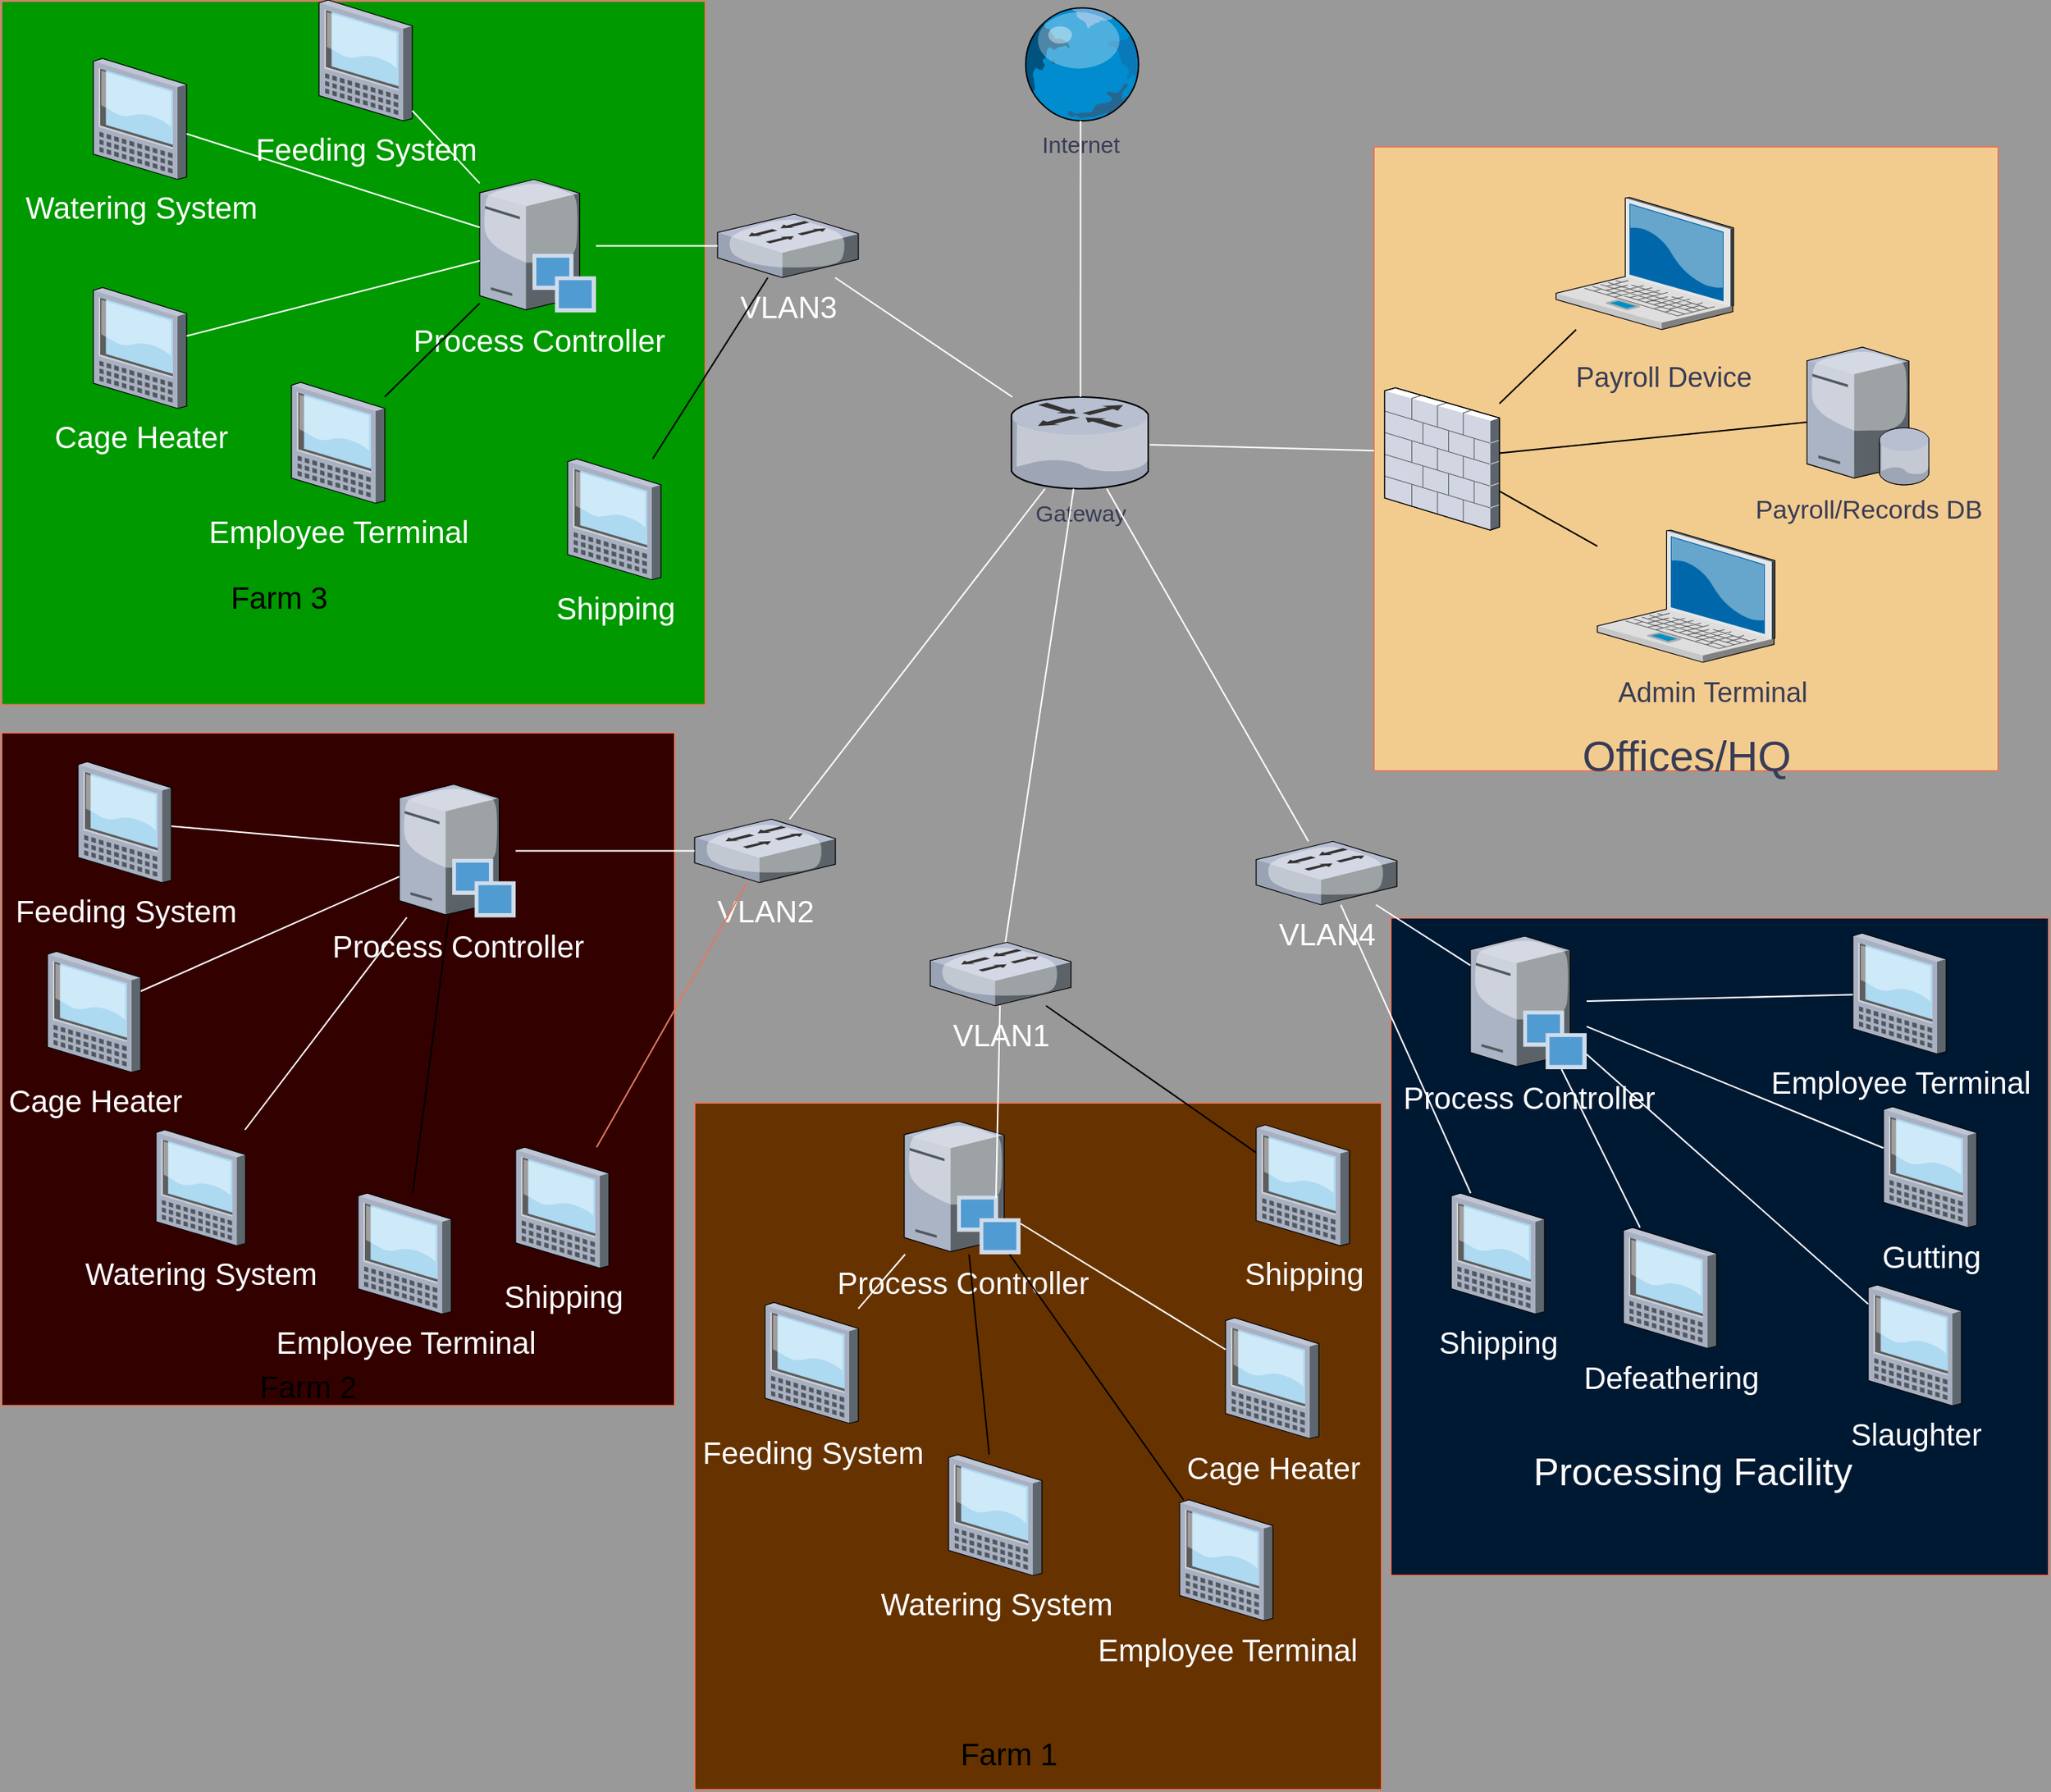 <mxfile version="22.0.0" type="device">
  <diagram name="Page-1" id="e3a06f82-3646-2815-327d-82caf3d4e204">
    <mxGraphModel dx="1434" dy="838" grid="1" gridSize="10" guides="1" tooltips="1" connect="1" arrows="1" fold="1" page="1" pageScale="1.5" pageWidth="1169" pageHeight="826" background="#999999" math="0" shadow="0">
      <root>
        <mxCell id="0" style=";html=1;" />
        <mxCell id="1" style=";html=1;" parent="0" />
        <mxCell id="nj1zuVq9aHBoUasXU_ic-1" value="&lt;div align=&quot;center&quot;&gt;&lt;font style=&quot;font-size: 15px;&quot;&gt;Internet&lt;/font&gt;&lt;/div&gt;" style="verticalLabelPosition=bottom;sketch=0;aspect=fixed;html=1;verticalAlign=top;strokeColor=none;align=center;outlineConnect=0;shape=mxgraph.citrix.globe;labelBackgroundColor=none;fillColor=#F2CC8F;fontColor=#393C56;" parent="1" vertex="1">
          <mxGeometry x="935.96" y="4" width="78.5" height="75" as="geometry" />
        </mxCell>
        <mxCell id="nj1zuVq9aHBoUasXU_ic-2" value="Gateway" style="verticalLabelPosition=bottom;sketch=0;aspect=fixed;html=1;verticalAlign=top;strokeColor=none;align=center;outlineConnect=0;shape=mxgraph.citrix.router;fontSize=15;labelBackgroundColor=none;fillColor=#F2CC8F;fontColor=#393C56;" parent="1" vertex="1">
          <mxGeometry x="930" y="259.5" width="90.41" height="60" as="geometry" />
        </mxCell>
        <mxCell id="nj1zuVq9aHBoUasXU_ic-4" value="" style="endArrow=none;html=1;rounded=0;labelBackgroundColor=none;strokeColor=#fefcfc;fontColor=default;" parent="1" source="nj1zuVq9aHBoUasXU_ic-1" target="nj1zuVq9aHBoUasXU_ic-2" edge="1">
          <mxGeometry width="50" height="50" relative="1" as="geometry">
            <mxPoint x="890" y="460" as="sourcePoint" />
            <mxPoint x="940" y="410" as="targetPoint" />
          </mxGeometry>
        </mxCell>
        <mxCell id="nj1zuVq9aHBoUasXU_ic-5" value="" style="whiteSpace=wrap;html=1;aspect=fixed;strokeColor=#E07A5F;fontColor=#393C56;fillColor=#F2CC8F;fontSize=24;" parent="1" vertex="1">
          <mxGeometry x="1167" y="96" width="408" height="408" as="geometry" />
        </mxCell>
        <mxCell id="nj1zuVq9aHBoUasXU_ic-7" value="Offices/HQ" style="text;html=1;align=center;verticalAlign=middle;resizable=0;points=[];autosize=1;strokeColor=none;fillColor=none;fontColor=#393C56;fontSize=28;" parent="1" vertex="1">
          <mxGeometry x="1291" y="469" width="160" height="50" as="geometry" />
        </mxCell>
        <mxCell id="nj1zuVq9aHBoUasXU_ic-8" value="" style="verticalLabelPosition=bottom;sketch=0;aspect=fixed;html=1;verticalAlign=top;strokeColor=none;align=center;outlineConnect=0;shape=mxgraph.citrix.laptop_2;fontColor=#393C56;fillColor=#F2CC8F;" parent="1" vertex="1">
          <mxGeometry x="1286" y="129" width="116" height="86.5" as="geometry" />
        </mxCell>
        <mxCell id="nj1zuVq9aHBoUasXU_ic-10" value="&lt;font style=&quot;font-size: 18px;&quot;&gt;Payroll Device&lt;br&gt;&lt;/font&gt;" style="text;html=1;align=center;verticalAlign=middle;resizable=0;points=[];autosize=1;strokeColor=none;fillColor=none;fontColor=#393C56;" parent="1" vertex="1">
          <mxGeometry x="1286" y="227" width="140" height="40" as="geometry" />
        </mxCell>
        <mxCell id="nj1zuVq9aHBoUasXU_ic-11" value="" style="verticalLabelPosition=bottom;sketch=0;aspect=fixed;html=1;verticalAlign=top;strokeColor=none;align=center;outlineConnect=0;shape=mxgraph.citrix.laptop_2;fontColor=#393C56;fillColor=#F2CC8F;" parent="1" vertex="1">
          <mxGeometry x="1313" y="346.5" width="116" height="86.5" as="geometry" />
        </mxCell>
        <mxCell id="nj1zuVq9aHBoUasXU_ic-12" value="&lt;font style=&quot;font-size: 18px;&quot;&gt;Admin Terminal&lt;br&gt;&lt;/font&gt;" style="text;html=1;align=center;verticalAlign=middle;resizable=0;points=[];autosize=1;strokeColor=none;fillColor=none;fontColor=#393C56;" parent="1" vertex="1">
          <mxGeometry x="1313" y="433" width="150" height="40" as="geometry" />
        </mxCell>
        <mxCell id="nj1zuVq9aHBoUasXU_ic-13" value="" style="verticalLabelPosition=bottom;sketch=0;aspect=fixed;html=1;verticalAlign=top;strokeColor=none;align=center;outlineConnect=0;shape=mxgraph.citrix.firewall;fontColor=#393C56;fillColor=#F2CC8F;" parent="1" vertex="1">
          <mxGeometry x="1174" y="253.5" width="75" height="93" as="geometry" />
        </mxCell>
        <mxCell id="nj1zuVq9aHBoUasXU_ic-14" value="Payroll/Records DB" style="verticalLabelPosition=bottom;sketch=0;aspect=fixed;html=1;verticalAlign=top;strokeColor=none;align=center;outlineConnect=0;shape=mxgraph.citrix.database_server;fontColor=#393C56;fillColor=#F2CC8F;fontSize=17;" parent="1" vertex="1">
          <mxGeometry x="1450" y="227" width="80" height="90" as="geometry" />
        </mxCell>
        <mxCell id="nj1zuVq9aHBoUasXU_ic-17" value="" style="endArrow=none;html=1;rounded=0;strokeColor=#000000;fontColor=#393C56;fillColor=#F2CC8F;" parent="1" source="nj1zuVq9aHBoUasXU_ic-13" target="nj1zuVq9aHBoUasXU_ic-8" edge="1">
          <mxGeometry width="50" height="50" relative="1" as="geometry">
            <mxPoint x="1330" y="-50" as="sourcePoint" />
            <mxPoint x="1500" y="-10" as="targetPoint" />
            <Array as="points" />
          </mxGeometry>
        </mxCell>
        <mxCell id="nj1zuVq9aHBoUasXU_ic-19" value="" style="endArrow=none;html=1;rounded=0;strokeColor=#000000;fontColor=#393C56;fillColor=#F2CC8F;" parent="1" source="nj1zuVq9aHBoUasXU_ic-11" target="nj1zuVq9aHBoUasXU_ic-13" edge="1">
          <mxGeometry width="50" height="50" relative="1" as="geometry">
            <mxPoint x="1360" y="340" as="sourcePoint" />
            <mxPoint x="1410" y="290" as="targetPoint" />
          </mxGeometry>
        </mxCell>
        <mxCell id="nj1zuVq9aHBoUasXU_ic-20" value="" style="endArrow=none;html=1;rounded=0;strokeColor=#000000;fontColor=#393C56;fillColor=#F2CC8F;" parent="1" source="nj1zuVq9aHBoUasXU_ic-13" target="nj1zuVq9aHBoUasXU_ic-14" edge="1">
          <mxGeometry width="50" height="50" relative="1" as="geometry">
            <mxPoint x="1500" y="320" as="sourcePoint" />
            <mxPoint x="1550" y="270" as="targetPoint" />
          </mxGeometry>
        </mxCell>
        <mxCell id="nj1zuVq9aHBoUasXU_ic-23" value="" style="endArrow=none;html=1;rounded=0;strokeColor=#fdfdfd;fontColor=#393C56;fillColor=#F2CC8F;" parent="1" source="nj1zuVq9aHBoUasXU_ic-2" target="nj1zuVq9aHBoUasXU_ic-5" edge="1">
          <mxGeometry width="50" height="50" relative="1" as="geometry">
            <mxPoint x="990" y="350" as="sourcePoint" />
            <mxPoint x="1170" y="240" as="targetPoint" />
          </mxGeometry>
        </mxCell>
        <mxCell id="nj1zuVq9aHBoUasXU_ic-25" value="" style="whiteSpace=wrap;html=1;aspect=fixed;strokeColor=#E07A5F;fontColor=#393C56;fillColor=#330000;" parent="1" vertex="1">
          <mxGeometry x="270" y="479" width="440" height="440" as="geometry" />
        </mxCell>
        <mxCell id="nj1zuVq9aHBoUasXU_ic-26" value="" style="whiteSpace=wrap;html=1;aspect=fixed;strokeColor=#E07A5F;fontColor=#393C56;fillColor=#663300;" parent="1" vertex="1">
          <mxGeometry x="723" y="721" width="449" height="449" as="geometry" />
        </mxCell>
        <mxCell id="nj1zuVq9aHBoUasXU_ic-27" value="" style="whiteSpace=wrap;html=1;aspect=fixed;strokeColor=#E07A5F;fontColor=#393C56;fillColor=#009900;" parent="1" vertex="1">
          <mxGeometry x="270" y="0.75" width="460" height="460" as="geometry" />
        </mxCell>
        <mxCell id="nj1zuVq9aHBoUasXU_ic-29" value="Process Controller" style="verticalLabelPosition=bottom;sketch=0;aspect=fixed;html=1;verticalAlign=top;strokeColor=none;align=center;outlineConnect=0;shape=mxgraph.citrix.provisioning_server;fontColor=#fdfdfd;fillColor=#F2CC8F;fontSize=20;" parent="1" vertex="1">
          <mxGeometry x="582.5" y="117.25" width="76" height="87" as="geometry" />
        </mxCell>
        <mxCell id="nj1zuVq9aHBoUasXU_ic-33" value="Process Controller" style="verticalLabelPosition=bottom;sketch=0;aspect=fixed;html=1;verticalAlign=top;strokeColor=none;align=center;outlineConnect=0;shape=mxgraph.citrix.provisioning_server;fontColor=#ffffff;fillColor=#F2CC8F;fontSize=20;" parent="1" vertex="1">
          <mxGeometry x="530" y="512.75" width="76" height="87" as="geometry" />
        </mxCell>
        <mxCell id="nj1zuVq9aHBoUasXU_ic-34" value="Process Controller" style="verticalLabelPosition=bottom;sketch=0;aspect=fixed;html=1;verticalAlign=top;strokeColor=none;align=center;outlineConnect=0;shape=mxgraph.citrix.provisioning_server;fontColor=#fbfbfd;fillColor=#F2CC8F;fontSize=20;" parent="1" vertex="1">
          <mxGeometry x="860" y="733" width="76" height="87" as="geometry" />
        </mxCell>
        <mxCell id="nj1zuVq9aHBoUasXU_ic-35" value="Feeding System" style="verticalLabelPosition=bottom;sketch=0;aspect=fixed;html=1;verticalAlign=top;strokeColor=none;align=center;outlineConnect=0;shape=mxgraph.citrix.tablet_1;fontColor=#fefefe;fillColor=#F2CC8F;fontSize=20;" parent="1" vertex="1">
          <mxGeometry x="477.5" width="61" height="79" as="geometry" />
        </mxCell>
        <mxCell id="nj1zuVq9aHBoUasXU_ic-40" value="Feeding System" style="verticalLabelPosition=bottom;sketch=0;aspect=fixed;html=1;verticalAlign=top;strokeColor=none;align=center;outlineConnect=0;shape=mxgraph.citrix.tablet_1;fontColor=#fefefe;fillColor=#F2CC8F;fontSize=20;" parent="1" vertex="1">
          <mxGeometry x="320" y="498" width="61" height="79" as="geometry" />
        </mxCell>
        <mxCell id="nj1zuVq9aHBoUasXU_ic-41" value="Feeding System" style="verticalLabelPosition=bottom;sketch=0;aspect=fixed;html=1;verticalAlign=top;strokeColor=none;align=center;outlineConnect=0;shape=mxgraph.citrix.tablet_1;fontColor=#fefefe;fillColor=#F2CC8F;fontSize=20;" parent="1" vertex="1">
          <mxGeometry x="769" y="851.5" width="61" height="79" as="geometry" />
        </mxCell>
        <mxCell id="nj1zuVq9aHBoUasXU_ic-42" value="Cage Heater" style="verticalLabelPosition=bottom;sketch=0;aspect=fixed;html=1;verticalAlign=top;strokeColor=none;align=center;outlineConnect=0;shape=mxgraph.citrix.tablet_1;fontColor=#fefefe;fillColor=#F2CC8F;fontSize=20;" parent="1" vertex="1">
          <mxGeometry x="1070" y="861.5" width="61" height="79" as="geometry" />
        </mxCell>
        <mxCell id="nj1zuVq9aHBoUasXU_ic-43" value="Cage Heater" style="verticalLabelPosition=bottom;sketch=0;aspect=fixed;html=1;verticalAlign=top;strokeColor=none;align=center;outlineConnect=0;shape=mxgraph.citrix.tablet_1;fontColor=#ffffff;fillColor=#F2CC8F;fontSize=20;" parent="1" vertex="1">
          <mxGeometry x="300" y="622" width="61" height="79" as="geometry" />
        </mxCell>
        <mxCell id="nj1zuVq9aHBoUasXU_ic-44" value="Cage Heater" style="verticalLabelPosition=bottom;sketch=0;aspect=fixed;html=1;verticalAlign=top;strokeColor=none;align=center;outlineConnect=0;shape=mxgraph.citrix.tablet_1;fontColor=#fdfdfd;fillColor=#F2CC8F;fontSize=20;" parent="1" vertex="1">
          <mxGeometry x="330" y="188" width="61" height="79" as="geometry" />
        </mxCell>
        <mxCell id="nj1zuVq9aHBoUasXU_ic-45" value="VLAN1" style="verticalLabelPosition=bottom;sketch=0;aspect=fixed;html=1;verticalAlign=top;strokeColor=none;align=center;outlineConnect=0;shape=mxgraph.citrix.switch;fontColor=#ffffff;fillColor=#F2CC8F;fontSize=20;" parent="1" vertex="1">
          <mxGeometry x="877" y="616" width="92" height="41.5" as="geometry" />
        </mxCell>
        <mxCell id="nj1zuVq9aHBoUasXU_ic-46" value="VLAN2" style="verticalLabelPosition=bottom;sketch=0;aspect=fixed;html=1;verticalAlign=top;strokeColor=none;align=center;outlineConnect=0;shape=mxgraph.citrix.switch;fontColor=#ffffff;fillColor=#F2CC8F;fontSize=20;" parent="1" vertex="1">
          <mxGeometry x="723" y="535.5" width="92" height="41.5" as="geometry" />
        </mxCell>
        <mxCell id="nj1zuVq9aHBoUasXU_ic-47" value="VLAN3" style="verticalLabelPosition=bottom;sketch=0;aspect=fixed;html=1;verticalAlign=top;strokeColor=none;align=center;outlineConnect=0;shape=mxgraph.citrix.switch;fontColor=#ffffff;fillColor=#F2CC8F;fontSize=20;" parent="1" vertex="1">
          <mxGeometry x="738" y="140" width="92" height="41.5" as="geometry" />
        </mxCell>
        <mxCell id="nj1zuVq9aHBoUasXU_ic-48" value="" style="endArrow=none;html=1;rounded=0;strokeColor=#E07A5F;fontColor=#393C56;fillColor=#F2CC8F;" parent="1" source="7Q5XvUcjvsNUZzwOba1r-24" target="nj1zuVq9aHBoUasXU_ic-46" edge="1">
          <mxGeometry width="50" height="50" relative="1" as="geometry">
            <mxPoint x="580" y="670" as="sourcePoint" />
            <mxPoint x="680" y="770" as="targetPoint" />
          </mxGeometry>
        </mxCell>
        <mxCell id="nj1zuVq9aHBoUasXU_ic-49" value="" style="endArrow=none;html=1;rounded=0;strokeColor=#FFFFFF;fontColor=#ffffff;fillColor=#F2CC8F;exitX=0.789;exitY=0.575;exitDx=0;exitDy=0;exitPerimeter=0;" parent="1" source="nj1zuVq9aHBoUasXU_ic-34" target="nj1zuVq9aHBoUasXU_ic-45" edge="1">
          <mxGeometry width="50" height="50" relative="1" as="geometry">
            <mxPoint x="556" y="1029.25" as="sourcePoint" />
            <mxPoint x="606" y="979.25" as="targetPoint" />
          </mxGeometry>
        </mxCell>
        <mxCell id="nj1zuVq9aHBoUasXU_ic-50" value="" style="whiteSpace=wrap;html=1;aspect=fixed;strokeColor=#E07A5F;fontColor=#393C56;fillColor=#001933;fontSize=27;" parent="1" vertex="1">
          <mxGeometry x="1178" y="600" width="430" height="430" as="geometry" />
        </mxCell>
        <mxCell id="nj1zuVq9aHBoUasXU_ic-51" value="&lt;font color=&quot;#ffffff&quot;&gt;Processing Facility&lt;/font&gt;" style="text;html=1;align=center;verticalAlign=middle;resizable=0;points=[];autosize=1;strokeColor=none;fillColor=none;fontColor=#393C56;fontSize=25;" parent="1" vertex="1">
          <mxGeometry x="1260" y="940.5" width="230" height="40" as="geometry" />
        </mxCell>
        <mxCell id="nj1zuVq9aHBoUasXU_ic-52" value="" style="endArrow=none;html=1;rounded=0;strokeColor=#FFFFFF;fontColor=#ffffff;fillColor=#F2CC8F;" parent="1" target="nj1zuVq9aHBoUasXU_ic-46" edge="1" source="nj1zuVq9aHBoUasXU_ic-33">
          <mxGeometry width="50" height="50" relative="1" as="geometry">
            <mxPoint x="540" y="558.5" as="sourcePoint" />
            <mxPoint x="620" y="564.5" as="targetPoint" />
          </mxGeometry>
        </mxCell>
        <mxCell id="nj1zuVq9aHBoUasXU_ic-53" value="" style="endArrow=none;html=1;rounded=0;strokeColor=#FFFFFF;fontColor=#ffffff;fillColor=#F2CC8F;" parent="1" source="nj1zuVq9aHBoUasXU_ic-29" target="nj1zuVq9aHBoUasXU_ic-47" edge="1">
          <mxGeometry width="50" height="50" relative="1" as="geometry">
            <mxPoint x="546" y="185.5" as="sourcePoint" />
            <mxPoint x="626" y="191.5" as="targetPoint" />
          </mxGeometry>
        </mxCell>
        <mxCell id="nj1zuVq9aHBoUasXU_ic-54" value="" style="endArrow=none;html=1;rounded=0;strokeColor=#FFFFFF;fontColor=#ffffff;fillColor=#F2CC8F;" parent="1" source="nj1zuVq9aHBoUasXU_ic-35" target="nj1zuVq9aHBoUasXU_ic-29" edge="1">
          <mxGeometry width="50" height="50" relative="1" as="geometry">
            <mxPoint x="390" y="140" as="sourcePoint" />
            <mxPoint x="470" y="146" as="targetPoint" />
          </mxGeometry>
        </mxCell>
        <mxCell id="nj1zuVq9aHBoUasXU_ic-55" value="" style="endArrow=none;html=1;rounded=0;strokeColor=#FFFFFF;fontColor=#ffffff;fillColor=#F2CC8F;" parent="1" source="nj1zuVq9aHBoUasXU_ic-44" target="nj1zuVq9aHBoUasXU_ic-29" edge="1">
          <mxGeometry width="50" height="50" relative="1" as="geometry">
            <mxPoint x="381" y="240" as="sourcePoint" />
            <mxPoint x="461" y="246" as="targetPoint" />
          </mxGeometry>
        </mxCell>
        <mxCell id="nj1zuVq9aHBoUasXU_ic-56" value="" style="endArrow=none;html=1;rounded=0;strokeColor=#FFFFFF;fontColor=#ffffff;fillColor=#F2CC8F;" parent="1" source="nj1zuVq9aHBoUasXU_ic-46" target="nj1zuVq9aHBoUasXU_ic-2" edge="1">
          <mxGeometry width="50" height="50" relative="1" as="geometry">
            <mxPoint x="712" y="470" as="sourcePoint" />
            <mxPoint x="792" y="476" as="targetPoint" />
          </mxGeometry>
        </mxCell>
        <mxCell id="nj1zuVq9aHBoUasXU_ic-57" value="" style="endArrow=none;html=1;rounded=0;strokeColor=#FFFFFF;fontColor=#ffffff;fillColor=#F2CC8F;" parent="1" source="nj1zuVq9aHBoUasXU_ic-47" target="nj1zuVq9aHBoUasXU_ic-2" edge="1">
          <mxGeometry width="50" height="50" relative="1" as="geometry">
            <mxPoint x="720" y="264" as="sourcePoint" />
            <mxPoint x="800" y="270" as="targetPoint" />
          </mxGeometry>
        </mxCell>
        <mxCell id="nj1zuVq9aHBoUasXU_ic-58" value="" style="endArrow=none;html=1;rounded=0;strokeColor=#FFFFFF;fontColor=#ffffff;fillColor=#F2CC8F;" parent="1" source="nj1zuVq9aHBoUasXU_ic-40" target="nj1zuVq9aHBoUasXU_ic-33" edge="1">
          <mxGeometry width="50" height="50" relative="1" as="geometry">
            <mxPoint x="390" y="500" as="sourcePoint" />
            <mxPoint x="470" y="506" as="targetPoint" />
          </mxGeometry>
        </mxCell>
        <mxCell id="nj1zuVq9aHBoUasXU_ic-59" value="" style="endArrow=none;html=1;rounded=0;strokeColor=#FFFFFF;fontColor=#ffffff;fillColor=#F2CC8F;" parent="1" source="nj1zuVq9aHBoUasXU_ic-43" target="nj1zuVq9aHBoUasXU_ic-33" edge="1">
          <mxGeometry width="50" height="50" relative="1" as="geometry">
            <mxPoint x="381" y="620" as="sourcePoint" />
            <mxPoint x="461" y="626" as="targetPoint" />
          </mxGeometry>
        </mxCell>
        <mxCell id="nj1zuVq9aHBoUasXU_ic-60" value="" style="endArrow=none;html=1;rounded=0;strokeColor=#FFFFFF;fontColor=#ffffff;fillColor=#F2CC8F;" parent="1" source="nj1zuVq9aHBoUasXU_ic-41" target="nj1zuVq9aHBoUasXU_ic-34" edge="1">
          <mxGeometry width="50" height="50" relative="1" as="geometry">
            <mxPoint x="381" y="934" as="sourcePoint" />
            <mxPoint x="461" y="940" as="targetPoint" />
          </mxGeometry>
        </mxCell>
        <mxCell id="nj1zuVq9aHBoUasXU_ic-61" value="" style="endArrow=none;html=1;rounded=0;strokeColor=#FFFFFF;fontColor=#ffffff;fillColor=#F2CC8F;" parent="1" source="nj1zuVq9aHBoUasXU_ic-42" target="nj1zuVq9aHBoUasXU_ic-34" edge="1">
          <mxGeometry width="50" height="50" relative="1" as="geometry">
            <mxPoint x="381" y="1027" as="sourcePoint" />
            <mxPoint x="461" y="1033" as="targetPoint" />
          </mxGeometry>
        </mxCell>
        <mxCell id="nj1zuVq9aHBoUasXU_ic-62" value="" style="endArrow=none;html=1;rounded=0;strokeColor=#FFFFFF;fontColor=#ffffff;fillColor=#F2CC8F;" parent="1" source="nj1zuVq9aHBoUasXU_ic-45" target="nj1zuVq9aHBoUasXU_ic-2" edge="1">
          <mxGeometry width="50" height="50" relative="1" as="geometry">
            <mxPoint x="650" y="960" as="sourcePoint" />
            <mxPoint x="730" y="966" as="targetPoint" />
          </mxGeometry>
        </mxCell>
        <mxCell id="7Q5XvUcjvsNUZzwOba1r-5" value="Employee Terminal" style="verticalLabelPosition=bottom;sketch=0;aspect=fixed;html=1;verticalAlign=top;strokeColor=none;align=center;outlineConnect=0;shape=mxgraph.citrix.tablet_1;fontColor=#ffffff;fillColor=#F2CC8F;fontSize=20;" parent="1" vertex="1">
          <mxGeometry x="503" y="780" width="61" height="79" as="geometry" />
        </mxCell>
        <mxCell id="7Q5XvUcjvsNUZzwOba1r-6" value="" style="endArrow=none;html=1;rounded=0;" parent="1" source="7Q5XvUcjvsNUZzwOba1r-5" target="nj1zuVq9aHBoUasXU_ic-33" edge="1">
          <mxGeometry width="50" height="50" relative="1" as="geometry">
            <mxPoint x="930" y="680" as="sourcePoint" />
            <mxPoint x="980" y="630" as="targetPoint" />
          </mxGeometry>
        </mxCell>
        <mxCell id="7Q5XvUcjvsNUZzwOba1r-7" value="Employee Terminal" style="verticalLabelPosition=bottom;sketch=0;aspect=fixed;html=1;verticalAlign=top;strokeColor=none;align=center;outlineConnect=0;shape=mxgraph.citrix.tablet_1;fontColor=#ffffff;fillColor=#F2CC8F;fontSize=20;" parent="1" vertex="1">
          <mxGeometry x="459.5" y="250" width="61" height="79" as="geometry" />
        </mxCell>
        <mxCell id="7Q5XvUcjvsNUZzwOba1r-8" value="Employee Terminal" style="verticalLabelPosition=bottom;sketch=0;aspect=fixed;html=1;verticalAlign=top;strokeColor=none;align=center;outlineConnect=0;shape=mxgraph.citrix.tablet_1;fontColor=#ffffff;fillColor=#F2CC8F;fontSize=20;" parent="1" vertex="1">
          <mxGeometry x="1040" y="980.5" width="61" height="79" as="geometry" />
        </mxCell>
        <mxCell id="7Q5XvUcjvsNUZzwOba1r-9" value="" style="endArrow=none;html=1;rounded=0;" parent="1" source="7Q5XvUcjvsNUZzwOba1r-8" target="nj1zuVq9aHBoUasXU_ic-34" edge="1">
          <mxGeometry width="50" height="50" relative="1" as="geometry">
            <mxPoint x="480" y="1080" as="sourcePoint" />
            <mxPoint x="491" y="1027" as="targetPoint" />
          </mxGeometry>
        </mxCell>
        <mxCell id="7Q5XvUcjvsNUZzwOba1r-10" value="" style="endArrow=none;html=1;rounded=0;" parent="1" source="7Q5XvUcjvsNUZzwOba1r-7" target="nj1zuVq9aHBoUasXU_ic-29" edge="1">
          <mxGeometry width="50" height="50" relative="1" as="geometry">
            <mxPoint x="510" y="303" as="sourcePoint" />
            <mxPoint x="511" y="250" as="targetPoint" />
          </mxGeometry>
        </mxCell>
        <mxCell id="7Q5XvUcjvsNUZzwOba1r-11" value="Process Controller" style="verticalLabelPosition=bottom;sketch=0;aspect=fixed;html=1;verticalAlign=top;strokeColor=none;align=center;outlineConnect=0;shape=mxgraph.citrix.provisioning_server;fontColor=#ffffff;fillColor=#F2CC8F;fontSize=20;" parent="1" vertex="1">
          <mxGeometry x="1230" y="612" width="76" height="87" as="geometry" />
        </mxCell>
        <mxCell id="7Q5XvUcjvsNUZzwOba1r-12" value="Employee Terminal" style="verticalLabelPosition=bottom;sketch=0;aspect=fixed;html=1;verticalAlign=top;strokeColor=none;align=center;outlineConnect=0;shape=mxgraph.citrix.tablet_1;fontColor=#ffffff;fillColor=#F2CC8F;fontSize=20;" parent="1" vertex="1">
          <mxGeometry x="1480" y="610" width="61" height="79" as="geometry" />
        </mxCell>
        <mxCell id="7Q5XvUcjvsNUZzwOba1r-13" value="Shipping" style="verticalLabelPosition=bottom;sketch=0;aspect=fixed;html=1;verticalAlign=top;strokeColor=none;align=center;outlineConnect=0;shape=mxgraph.citrix.tablet_1;fontColor=#ffffff;fillColor=#F2CC8F;fontSize=20;" parent="1" vertex="1">
          <mxGeometry x="1217.5" y="780" width="61" height="79" as="geometry" />
        </mxCell>
        <mxCell id="7Q5XvUcjvsNUZzwOba1r-14" value="Defeathering" style="verticalLabelPosition=bottom;sketch=0;aspect=fixed;html=1;verticalAlign=top;strokeColor=none;align=center;outlineConnect=0;shape=mxgraph.citrix.tablet_1;fontColor=#ffffff;fillColor=#F2CC8F;fontSize=20;" parent="1" vertex="1">
          <mxGeometry x="1330" y="802.5" width="61" height="79" as="geometry" />
        </mxCell>
        <mxCell id="7Q5XvUcjvsNUZzwOba1r-15" value="Gutting" style="verticalLabelPosition=bottom;sketch=0;aspect=fixed;html=1;verticalAlign=top;strokeColor=none;align=center;outlineConnect=0;shape=mxgraph.citrix.tablet_1;fontColor=#ffffff;fillColor=#F2CC8F;fontSize=20;" parent="1" vertex="1">
          <mxGeometry x="1500" y="723.5" width="61" height="79" as="geometry" />
        </mxCell>
        <mxCell id="7Q5XvUcjvsNUZzwOba1r-16" value="VLAN4" style="verticalLabelPosition=bottom;sketch=0;aspect=fixed;html=1;verticalAlign=top;strokeColor=none;align=center;outlineConnect=0;shape=mxgraph.citrix.switch;fontColor=#ffffff;fillColor=#F2CC8F;fontSize=20;" parent="1" vertex="1">
          <mxGeometry x="1090" y="550" width="92" height="41.5" as="geometry" />
        </mxCell>
        <mxCell id="7Q5XvUcjvsNUZzwOba1r-17" value="" style="endArrow=none;html=1;rounded=0;strokeColor=#FFFFFF;fontColor=#ffffff;fillColor=#F2CC8F;" parent="1" source="7Q5XvUcjvsNUZzwOba1r-11" target="7Q5XvUcjvsNUZzwOba1r-16" edge="1">
          <mxGeometry width="50" height="50" relative="1" as="geometry">
            <mxPoint x="692" y="979" as="sourcePoint" />
            <mxPoint x="878" y="340" as="targetPoint" />
          </mxGeometry>
        </mxCell>
        <mxCell id="7Q5XvUcjvsNUZzwOba1r-18" value="" style="endArrow=none;html=1;rounded=0;strokeColor=#FFFFFF;fontColor=#ffffff;fillColor=#F2CC8F;" parent="1" source="7Q5XvUcjvsNUZzwOba1r-13" target="7Q5XvUcjvsNUZzwOba1r-16" edge="1">
          <mxGeometry width="50" height="50" relative="1" as="geometry">
            <mxPoint x="948.5" y="760" as="sourcePoint" />
            <mxPoint x="944.5" y="683" as="targetPoint" />
          </mxGeometry>
        </mxCell>
        <mxCell id="7Q5XvUcjvsNUZzwOba1r-19" value="" style="endArrow=none;html=1;rounded=0;strokeColor=#FFFFFF;fontColor=#ffffff;fillColor=#F2CC8F;" parent="1" source="7Q5XvUcjvsNUZzwOba1r-14" target="7Q5XvUcjvsNUZzwOba1r-11" edge="1">
          <mxGeometry width="50" height="50" relative="1" as="geometry">
            <mxPoint x="893" y="861" as="sourcePoint" />
            <mxPoint x="954.5" y="693" as="targetPoint" />
          </mxGeometry>
        </mxCell>
        <mxCell id="7Q5XvUcjvsNUZzwOba1r-20" value="" style="endArrow=none;html=1;rounded=0;strokeColor=#FFFFFF;fontColor=#ffffff;fillColor=#F2CC8F;" parent="1" source="7Q5XvUcjvsNUZzwOba1r-15" target="7Q5XvUcjvsNUZzwOba1r-11" edge="1">
          <mxGeometry width="50" height="50" relative="1" as="geometry">
            <mxPoint x="1022" y="861" as="sourcePoint" />
            <mxPoint x="976" y="693" as="targetPoint" />
          </mxGeometry>
        </mxCell>
        <mxCell id="7Q5XvUcjvsNUZzwOba1r-21" value="" style="endArrow=none;html=1;rounded=0;strokeColor=#FFFFFF;fontColor=#ffffff;fillColor=#F2CC8F;" parent="1" source="7Q5XvUcjvsNUZzwOba1r-12" target="7Q5XvUcjvsNUZzwOba1r-11" edge="1">
          <mxGeometry width="50" height="50" relative="1" as="geometry">
            <mxPoint x="1123.5" y="808" as="sourcePoint" />
            <mxPoint x="992.5" y="640" as="targetPoint" />
          </mxGeometry>
        </mxCell>
        <mxCell id="7Q5XvUcjvsNUZzwOba1r-22" value="" style="endArrow=none;html=1;rounded=0;strokeColor=#FFFFFF;fontColor=#ffffff;fillColor=#F2CC8F;" parent="1" source="7Q5XvUcjvsNUZzwOba1r-16" target="nj1zuVq9aHBoUasXU_ic-2" edge="1">
          <mxGeometry width="50" height="50" relative="1" as="geometry">
            <mxPoint x="692" y="979" as="sourcePoint" />
            <mxPoint x="878" y="340" as="targetPoint" />
          </mxGeometry>
        </mxCell>
        <mxCell id="7Q5XvUcjvsNUZzwOba1r-24" value="Shipping" style="verticalLabelPosition=bottom;sketch=0;aspect=fixed;html=1;verticalAlign=top;strokeColor=none;align=center;outlineConnect=0;shape=mxgraph.citrix.tablet_1;fontColor=#ffffff;fillColor=#F2CC8F;fontSize=20;" parent="1" vertex="1">
          <mxGeometry x="606" y="750" width="61" height="79" as="geometry" />
        </mxCell>
        <mxCell id="7Q5XvUcjvsNUZzwOba1r-25" value="Shipping" style="verticalLabelPosition=bottom;sketch=0;aspect=fixed;html=1;verticalAlign=top;strokeColor=none;align=center;outlineConnect=0;shape=mxgraph.citrix.tablet_1;fontColor=#ffffff;fillColor=#F2CC8F;fontSize=20;" parent="1" vertex="1">
          <mxGeometry x="1090" y="735.38" width="61" height="79" as="geometry" />
        </mxCell>
        <mxCell id="7Q5XvUcjvsNUZzwOba1r-26" value="" style="endArrow=none;html=1;rounded=0;" parent="1" source="7Q5XvUcjvsNUZzwOba1r-25" target="nj1zuVq9aHBoUasXU_ic-45" edge="1">
          <mxGeometry width="50" height="50" relative="1" as="geometry">
            <mxPoint x="490" y="1090" as="sourcePoint" />
            <mxPoint x="588" y="948" as="targetPoint" />
          </mxGeometry>
        </mxCell>
        <mxCell id="7Q5XvUcjvsNUZzwOba1r-28" value="Shipping" style="verticalLabelPosition=bottom;sketch=0;aspect=fixed;html=1;verticalAlign=top;strokeColor=none;align=center;outlineConnect=0;shape=mxgraph.citrix.tablet_1;fontColor=#ffffff;fillColor=#F2CC8F;fontSize=20;" parent="1" vertex="1">
          <mxGeometry x="640" y="300" width="61" height="79" as="geometry" />
        </mxCell>
        <mxCell id="7Q5XvUcjvsNUZzwOba1r-29" value="" style="endArrow=none;html=1;rounded=0;" parent="1" source="7Q5XvUcjvsNUZzwOba1r-28" target="nj1zuVq9aHBoUasXU_ic-47" edge="1">
          <mxGeometry width="50" height="50" relative="1" as="geometry">
            <mxPoint x="411" y="235" as="sourcePoint" />
            <mxPoint x="593" y="201" as="targetPoint" />
          </mxGeometry>
        </mxCell>
        <mxCell id="7Q5XvUcjvsNUZzwOba1r-30" value="&lt;font style=&quot;font-size: 20px;&quot;&gt;Farm 1&lt;/font&gt;" style="text;html=1;strokeColor=none;fillColor=none;align=center;verticalAlign=middle;whiteSpace=wrap;rounded=0;" parent="1" vertex="1">
          <mxGeometry x="877" y="1121" width="103" height="49" as="geometry" />
        </mxCell>
        <mxCell id="7Q5XvUcjvsNUZzwOba1r-33" value="&lt;font style=&quot;font-size: 20px;&quot;&gt;Farm 3&lt;/font&gt;" style="text;html=1;strokeColor=none;fillColor=none;align=center;verticalAlign=middle;whiteSpace=wrap;rounded=0;" parent="1" vertex="1">
          <mxGeometry x="400" y="365.25" width="103" height="49" as="geometry" />
        </mxCell>
        <mxCell id="7Q5XvUcjvsNUZzwOba1r-34" value="&lt;font style=&quot;font-size: 20px;&quot;&gt;Farm 2&lt;/font&gt;" style="text;html=1;strokeColor=none;fillColor=none;align=center;verticalAlign=middle;whiteSpace=wrap;rounded=0;" parent="1" vertex="1">
          <mxGeometry x="418.5" y="881.5" width="103" height="49" as="geometry" />
        </mxCell>
        <mxCell id="MhTky9iq2pxVF3WKD726-1" value="Watering System" style="verticalLabelPosition=bottom;sketch=0;aspect=fixed;html=1;verticalAlign=top;strokeColor=none;align=center;outlineConnect=0;shape=mxgraph.citrix.tablet_1;fontColor=#fefefe;fillColor=#F2CC8F;fontSize=20;" parent="1" vertex="1">
          <mxGeometry x="330" y="38.25" width="61" height="79" as="geometry" />
        </mxCell>
        <mxCell id="MhTky9iq2pxVF3WKD726-3" value="Watering System" style="verticalLabelPosition=bottom;sketch=0;aspect=fixed;html=1;verticalAlign=top;strokeColor=none;align=center;outlineConnect=0;shape=mxgraph.citrix.tablet_1;fontColor=#fefefe;fillColor=#F2CC8F;fontSize=20;" parent="1" vertex="1">
          <mxGeometry x="889" y="951" width="61" height="79" as="geometry" />
        </mxCell>
        <mxCell id="MhTky9iq2pxVF3WKD726-4" value="Watering System" style="verticalLabelPosition=bottom;sketch=0;aspect=fixed;html=1;verticalAlign=top;strokeColor=none;align=center;outlineConnect=0;shape=mxgraph.citrix.tablet_1;fontColor=#fefefe;fillColor=#F2CC8F;fontSize=20;" parent="1" vertex="1">
          <mxGeometry x="371" y="738.62" width="58.5" height="75.76" as="geometry" />
        </mxCell>
        <mxCell id="MhTky9iq2pxVF3WKD726-5" value="Slaughter" style="verticalLabelPosition=bottom;sketch=0;aspect=fixed;html=1;verticalAlign=top;strokeColor=none;align=center;outlineConnect=0;shape=mxgraph.citrix.tablet_1;fontColor=#ffffff;fillColor=#F2CC8F;fontSize=20;" parent="1" vertex="1">
          <mxGeometry x="1490" y="840" width="61" height="79" as="geometry" />
        </mxCell>
        <mxCell id="J_TxbO-CRI-1WR5OOCPT-1" value="" style="endArrow=none;html=1;rounded=0;strokeColor=#FFFFFF;fontColor=#ffffff;fillColor=#F2CC8F;" edge="1" parent="1" source="MhTky9iq2pxVF3WKD726-4" target="nj1zuVq9aHBoUasXU_ic-33">
          <mxGeometry width="50" height="50" relative="1" as="geometry">
            <mxPoint x="371" y="658" as="sourcePoint" />
            <mxPoint x="540" y="583" as="targetPoint" />
          </mxGeometry>
        </mxCell>
        <mxCell id="J_TxbO-CRI-1WR5OOCPT-2" value="" style="endArrow=none;html=1;rounded=0;" edge="1" parent="1" source="MhTky9iq2pxVF3WKD726-3" target="nj1zuVq9aHBoUasXU_ic-34">
          <mxGeometry width="50" height="50" relative="1" as="geometry">
            <mxPoint x="1053" y="991" as="sourcePoint" />
            <mxPoint x="939" y="830" as="targetPoint" />
          </mxGeometry>
        </mxCell>
        <mxCell id="J_TxbO-CRI-1WR5OOCPT-3" value="" style="endArrow=none;html=1;rounded=0;strokeColor=#FFFFFF;fontColor=#ffffff;fillColor=#F2CC8F;" edge="1" parent="1" source="MhTky9iq2pxVF3WKD726-1" target="nj1zuVq9aHBoUasXU_ic-29">
          <mxGeometry width="50" height="50" relative="1" as="geometry">
            <mxPoint x="401" y="230" as="sourcePoint" />
            <mxPoint x="593" y="181" as="targetPoint" />
          </mxGeometry>
        </mxCell>
        <mxCell id="J_TxbO-CRI-1WR5OOCPT-4" value="" style="endArrow=none;html=1;rounded=0;strokeColor=#FFFFFF;fontColor=#ffffff;fillColor=#F2CC8F;" edge="1" parent="1" source="MhTky9iq2pxVF3WKD726-5" target="7Q5XvUcjvsNUZzwOba1r-11">
          <mxGeometry width="50" height="50" relative="1" as="geometry">
            <mxPoint x="1510" y="761" as="sourcePoint" />
            <mxPoint x="1316" y="681" as="targetPoint" />
          </mxGeometry>
        </mxCell>
      </root>
    </mxGraphModel>
  </diagram>
</mxfile>
